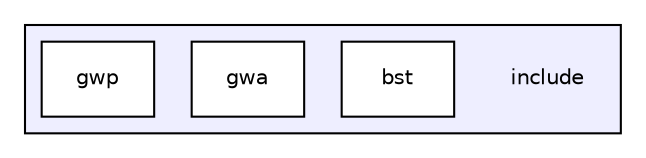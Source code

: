 digraph "include" {
  compound=true
  node [ fontsize="10", fontname="Helvetica"];
  edge [ labelfontsize="10", labelfontname="Helvetica"];
  subgraph clusterdir_d44c64559bbebec7f509842c48db8b23 {
    graph [ bgcolor="#eeeeff", pencolor="black", label="" URL="dir_d44c64559bbebec7f509842c48db8b23.html"];
    dir_d44c64559bbebec7f509842c48db8b23 [shape=plaintext label="include"];
    dir_ad41a48127dbb84741cc43a320a66489 [shape=box label="bst" color="black" fillcolor="white" style="filled" URL="dir_ad41a48127dbb84741cc43a320a66489.html"];
    dir_aa80f65ded899cbc071eecc6e5856215 [shape=box label="gwa" color="black" fillcolor="white" style="filled" URL="dir_aa80f65ded899cbc071eecc6e5856215.html"];
    dir_c9ba1a21c36c5a3e60912582af2629d0 [shape=box label="gwp" color="black" fillcolor="white" style="filled" URL="dir_c9ba1a21c36c5a3e60912582af2629d0.html"];
  }
}
